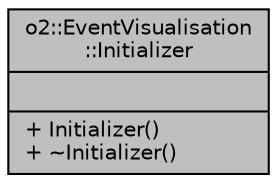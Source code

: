 digraph "o2::EventVisualisation::Initializer"
{
 // INTERACTIVE_SVG=YES
  bgcolor="transparent";
  edge [fontname="Helvetica",fontsize="10",labelfontname="Helvetica",labelfontsize="10"];
  node [fontname="Helvetica",fontsize="10",shape=record];
  Node1 [label="{o2::EventVisualisation\l::Initializer\n||+ Initializer()\l+ ~Initializer()\l}",height=0.2,width=0.4,color="black", fillcolor="grey75", style="filled" fontcolor="black"];
}
